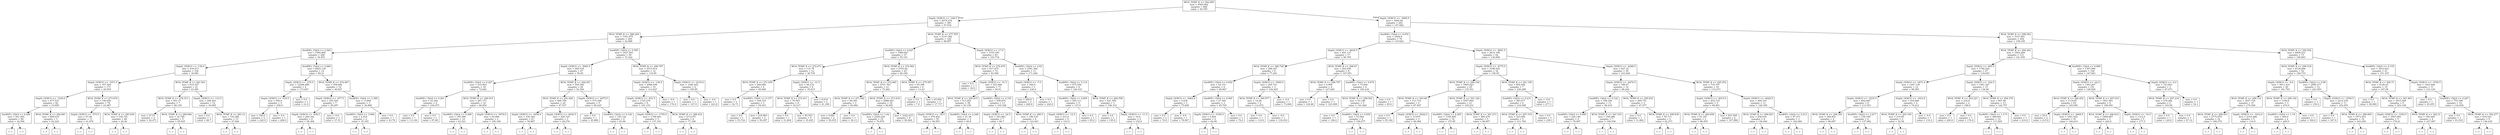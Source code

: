 digraph Tree {
node [shape=box] ;
0 [label="WOA_TEMP_K <= 292.695\nmse = 4565.662\nsamples = 668\nvalue = 94.785"] ;
1 [label="Depth_GEBCO <= -100.5\nmse = 2074.274\nsamples = 385\nvalue = 57.016"] ;
0 -> 1 [labeldistance=2.5, labelangle=45, headlabel="True"] ;
2 [label="WOA_TEMP_K <= 288.249\nmse = 1391.875\nsamples = 265\nvalue = 42.888"] ;
1 -> 2 ;
3 [label="SeaWIFs_ChlrA <= 2.364\nmse = 1004.884\nsamples = 206\nvalue = 34.453"] ;
2 -> 3 ;
4 [label="Depth_GEBCO <= -136.0\nmse = 418.473\nsamples = 192\nvalue = 30.981"] ;
3 -> 4 ;
5 [label="Depth_GEBCO <= -1071.5\nmse = 357.529\nsamples = 171\nvalue = 29.054"] ;
4 -> 5 ;
6 [label="Depth_GEBCO <= -1236.0\nmse = 477.531\nsamples = 92\nvalue = 33.959"] ;
5 -> 6 ;
7 [label="SeaWIFs_ChlrA <= 0.406\nmse = 441.405\nsamples = 89\nvalue = 32.956"] ;
6 -> 7 ;
8 [label="(...)"] ;
7 -> 8 ;
125 [label="(...)"] ;
7 -> 125 ;
176 [label="WOA_TEMP_K <= 282.881\nmse = 669.016\nsamples = 3\nvalue = 62.224"] ;
6 -> 176 ;
177 [label="(...)"] ;
176 -> 177 ;
180 [label="(...)"] ;
176 -> 180 ;
181 [label="WOA_TEMP_K <= 273.676\nmse = 146.654\nsamples = 79\nvalue = 23.087"] ;
5 -> 181 ;
182 [label="Depth_GEBCO <= -575.5\nmse = 67.46\nsamples = 11\nvalue = 41.479"] ;
181 -> 182 ;
183 [label="(...)"] ;
182 -> 183 ;
184 [label="(...)"] ;
182 -> 184 ;
201 [label="WOA_TEMP_K <= 283.839\nmse = 102.741\nsamples = 68\nvalue = 20.46"] ;
181 -> 201 ;
202 [label="(...)"] ;
201 -> 202 ;
261 [label="(...)"] ;
201 -> 261 ;
278 [label="WOA_TEMP_K <= 281.561\nmse = 633.527\nsamples = 21\nvalue = 43.481"] ;
4 -> 278 ;
279 [label="WOA_TEMP_K <= 276.513\nmse = 451.37\nsamples = 7\nvalue = 68.159"] ;
278 -> 279 ;
280 [label="mse = 27.53\nsamples = 2\nvalue = 44.471"] ;
279 -> 280 ;
281 [label="WOA_TEMP_K <= 280.884\nmse = 32.789\nsamples = 5\nvalue = 85.925"] ;
279 -> 281 ;
282 [label="(...)"] ;
281 -> 282 ;
283 [label="(...)"] ;
281 -> 283 ;
290 [label="Depth_GEBCO <= -133.5\nmse = 248.463\nsamples = 14\nvalue = 30.685"] ;
278 -> 290 ;
291 [label="mse = 0.0\nsamples = 1\nvalue = 68.7"] ;
290 -> 291 ;
292 [label="WOA_TEMP_K <= 283.12\nmse = 143.482\nsamples = 13\nvalue = 27.644"] ;
290 -> 292 ;
293 [label="(...)"] ;
292 -> 293 ;
302 [label="(...)"] ;
292 -> 302 ;
309 [label="SeaWIFs_ChlrA <= 2.846\nmse = 6825.134\nsamples = 14\nvalue = 85.21"] ;
3 -> 309 ;
310 [label="Depth_GEBCO <= -270.5\nmse = 12286.889\nsamples = 4\nvalue = 173.667"] ;
309 -> 310 ;
311 [label="Depth_GEBCO <= -519.5\nmse = 950.0\nsamples = 3\nvalue = 250.0"] ;
310 -> 311 ;
312 [label="mse = 100.0\nsamples = 2\nvalue = 220.0"] ;
311 -> 312 ;
313 [label="mse = 0.0\nsamples = 1\nvalue = 280.0"] ;
311 -> 313 ;
314 [label="mse = 0.0\nsamples = 1\nvalue = 21.0"] ;
310 -> 314 ;
315 [label="WOA_TEMP_K <= 274.007\nmse = 258.666\nsamples = 10\nvalue = 49.827"] ;
309 -> 315 ;
316 [label="Depth_GEBCO <= -477.5\nmse = 255.525\nsamples = 7\nvalue = 56.297"] ;
315 -> 316 ;
317 [label="Depth_GEBCO <= -638.5\nmse = 240.342\nsamples = 6\nvalue = 58.384"] ;
316 -> 317 ;
318 [label="(...)"] ;
317 -> 318 ;
319 [label="(...)"] ;
317 -> 319 ;
322 [label="mse = -0.0\nsamples = 1\nvalue = 37.51"] ;
316 -> 322 ;
323 [label="SeaWIFs_ChlrA <= 3.389\nmse = 13.809\nsamples = 3\nvalue = 36.888"] ;
315 -> 323 ;
324 [label="SeaWIFs_ChlrA <= 3.094\nmse = 2.418\nsamples = 2\nvalue = 35.165"] ;
323 -> 324 ;
325 [label="(...)"] ;
324 -> 325 ;
326 [label="(...)"] ;
324 -> 326 ;
327 [label="mse = 0.0\nsamples = 1\nvalue = 43.78"] ;
323 -> 327 ;
328 [label="SeaWIFs_ChlrA <= 0.595\nmse = 1627.593\nsamples = 59\nvalue = 72.322"] ;
2 -> 328 ;
329 [label="Depth_GEBCO <= -5005.5\nmse = 609.518\nsamples = 47\nvalue = 59.45"] ;
328 -> 329 ;
330 [label="SeaWIFs_ChlrA <= 0.227\nmse = 433.905\nsamples = 18\nvalue = 72.642"] ;
329 -> 330 ;
331 [label="SeaWIFs_ChlrA <= 0.201\nmse = 43.362\nsamples = 2\nvalue = 104.475"] ;
330 -> 331 ;
332 [label="mse = 0.0\nsamples = 1\nvalue = 111.06"] ;
331 -> 332 ;
333 [label="mse = 0.0\nsamples = 1\nvalue = 97.89"] ;
331 -> 333 ;
334 [label="WOA_TEMP_K <= 290.914\nmse = 287.173\nsamples = 16\nvalue = 66.854"] ;
330 -> 334 ;
335 [label="SeaWIFs_ChlrA <= 0.298\nmse = 185.386\nsamples = 14\nvalue = 63.521"] ;
334 -> 335 ;
336 [label="(...)"] ;
335 -> 336 ;
345 [label="(...)"] ;
335 -> 345 ;
352 [label="Depth_GEBCO <= -5070.0\nmse = 83.084\nsamples = 2\nvalue = 100.184"] ;
334 -> 352 ;
353 [label="(...)"] ;
352 -> 353 ;
354 [label="(...)"] ;
352 -> 354 ;
355 [label="WOA_TEMP_K <= 292.051\nmse = 559.304\nsamples = 29\nvalue = 52.304"] ;
329 -> 355 ;
356 [label="WOA_TEMP_K <= 291.928\nmse = 400.749\nsamples = 24\nvalue = 47.537"] ;
355 -> 356 ;
357 [label="Depth_GEBCO <= -4454.0\nmse = 330.362\nsamples = 21\nvalue = 50.667"] ;
356 -> 357 ;
358 [label="(...)"] ;
357 -> 358 ;
373 [label="(...)"] ;
357 -> 373 ;
398 [label="Depth_GEBCO <= -4430.5\nmse = 420.725\nsamples = 3\nvalue = 29.276"] ;
356 -> 398 ;
399 [label="(...)"] ;
398 -> 399 ;
400 [label="(...)"] ;
398 -> 400 ;
403 [label="Depth_GEBCO <= -4475.5\nmse = 575.308\nsamples = 5\nvalue = 80.225"] ;
355 -> 403 ;
404 [label="mse = 0.0\nsamples = 1\nvalue = 45.886"] ;
403 -> 404 ;
405 [label="SeaWIFs_ChlrA <= 0.142\nmse = 145.122\nsamples = 4\nvalue = 93.96"] ;
403 -> 405 ;
406 [label="(...)"] ;
405 -> 406 ;
407 [label="(...)"] ;
405 -> 407 ;
410 [label="WOA_TEMP_K <= 290.797\nmse = 2513.014\nsamples = 12\nvalue = 119.95"] ;
328 -> 410 ;
411 [label="Depth_GEBCO <= -139.5\nmse = 2096.058\nsamples = 10\nvalue = 112.627"] ;
410 -> 411 ;
412 [label="Depth_GEBCO <= -931.5\nmse = 1725.279\nsamples = 9\nvalue = 101.153"] ;
411 -> 412 ;
413 [label="Depth_GEBCO <= -1755.0\nmse = 1748.943\nsamples = 3\nvalue = 137.101"] ;
412 -> 413 ;
414 [label="(...)"] ;
413 -> 414 ;
415 [label="(...)"] ;
413 -> 415 ;
416 [label="WOA_TEMP_K <= 289.432\nmse = 273.675\nsamples = 6\nvalue = 77.188"] ;
412 -> 416 ;
417 [label="(...)"] ;
416 -> 417 ;
420 [label="(...)"] ;
416 -> 420 ;
425 [label="mse = -0.0\nsamples = 1\nvalue = 170.0"] ;
411 -> 425 ;
426 [label="Depth_GEBCO <= -2310.0\nmse = 1440.202\nsamples = 2\nvalue = 185.85"] ;
410 -> 426 ;
427 [label="mse = 0.0\nsamples = 1\nvalue = 147.9"] ;
426 -> 427 ;
428 [label="mse = -0.0\nsamples = 1\nvalue = 223.8"] ;
426 -> 428 ;
429 [label="WOA_TEMP_K <= 277.555\nmse = 2147.392\nsamples = 120\nvalue = 88.897"] ;
1 -> 429 ;
430 [label="SeaWIFs_ChlrA <= 0.627\nmse = 1900.647\nsamples = 37\nvalue = 55.101"] ;
429 -> 430 ;
431 [label="WOA_TEMP_K <= 272.071\nmse = 131.79\nsamples = 12\nvalue = 38.739"] ;
430 -> 431 ;
432 [label="WOA_TEMP_K <= 271.655\nmse = 206.069\nsamples = 4\nvalue = 49.984"] ;
431 -> 432 ;
433 [label="mse = 0.0\nsamples = 1\nvalue = 32.71"] ;
432 -> 433 ;
434 [label="SeaWIFs_ChlrA <= 0.157\nmse = 164.335\nsamples = 3\nvalue = 54.303"] ;
432 -> 434 ;
435 [label="mse = 0.0\nsamples = 1\nvalue = 53.722"] ;
434 -> 435 ;
436 [label="mse = 218.963\nsamples = 2\nvalue = 54.497"] ;
434 -> 436 ;
437 [label="Depth_GEBCO <= -31.5\nmse = 66.272\nsamples = 8\nvalue = 35.615"] ;
431 -> 437 ;
438 [label="WOA_TEMP_K <= 272.411\nmse = 70.563\nsamples = 6\nvalue = 34.517"] ;
437 -> 438 ;
439 [label="mse = 0.0\nsamples = 1\nvalue = 31.604"] ;
438 -> 439 ;
440 [label="mse = 85.553\nsamples = 5\nvalue = 35.245"] ;
438 -> 440 ;
441 [label="mse = 8.619\nsamples = 2\nvalue = 41.108"] ;
437 -> 441 ;
442 [label="WOA_TEMP_K <= 274.062\nmse = 2793.62\nsamples = 25\nvalue = 66.169"] ;
430 -> 442 ;
443 [label="WOA_TEMP_K <= 272.065\nmse = 2701.763\nsamples = 21\nvalue = 75.262"] ;
442 -> 443 ;
444 [label="WOA_TEMP_K <= 271.492\nmse = 99.393\nsamples = 3\nvalue = 40.082"] ;
443 -> 444 ;
445 [label="mse = 0.681\nsamples = 2\nvalue = 50.035"] ;
444 -> 445 ;
446 [label="mse = 0.0\nsamples = 1\nvalue = 30.13"] ;
444 -> 446 ;
447 [label="WOA_TEMP_K <= 273.418\nmse = 2888.441\nsamples = 18\nvalue = 80.891"] ;
443 -> 447 ;
448 [label="SeaWIFs_ChlrA <= 1.62\nmse = 2229.229\nsamples = 10\nvalue = 70.976"] ;
447 -> 448 ;
449 [label="(...)"] ;
448 -> 449 ;
450 [label="(...)"] ;
448 -> 450 ;
451 [label="mse = 3322.415\nsamples = 8\nvalue = 90.044"] ;
447 -> 451 ;
452 [label="WOA_TEMP_K <= 275.957\nmse = 65.396\nsamples = 4\nvalue = 13.43"] ;
442 -> 452 ;
453 [label="mse = 0.0\nsamples = 1\nvalue = 7.0"] ;
452 -> 453 ;
454 [label="mse = 63.054\nsamples = 3\nvalue = 17.717"] ;
452 -> 454 ;
455 [label="Depth_GEBCO <= -17.0\nmse = 1535.185\nsamples = 83\nvalue = 103.716"] ;
429 -> 455 ;
456 [label="WOA_TEMP_K <= 279.479\nmse = 617.475\nsamples = 72\nvalue = 93.549"] ;
455 -> 456 ;
457 [label="mse = 0.0\nsamples = 1\nvalue = 18.0"] ;
456 -> 457 ;
458 [label="Depth_GEBCO <= -31.5\nmse = 523.906\nsamples = 71\nvalue = 94.91"] ;
456 -> 458 ;
459 [label="WOA_TEMP_K <= 290.415\nmse = 513.503\nsamples = 58\nvalue = 93.156"] ;
458 -> 459 ;
460 [label="Depth_GEBCO <= -39.5\nmse = 479.452\nsamples = 55\nvalue = 94.953"] ;
459 -> 460 ;
461 [label="(...)"] ;
460 -> 461 ;
526 [label="(...)"] ;
460 -> 526 ;
541 [label="SeaWIFs_ChlrA <= 2.248\nmse = 21.36\nsamples = 3\nvalue = 60.8"] ;
459 -> 541 ;
542 [label="(...)"] ;
541 -> 542 ;
543 [label="(...)"] ;
541 -> 543 ;
546 [label="SeaWIFs_ChlrA <= 2.191\nmse = 458.874\nsamples = 13\nvalue = 105.328"] ;
458 -> 546 ;
547 [label="Depth_GEBCO <= -24.5\nmse = 343.883\nsamples = 7\nvalue = 94.7"] ;
546 -> 547 ;
548 [label="(...)"] ;
547 -> 548 ;
557 [label="(...)"] ;
547 -> 557 ;
558 [label="WOA_TEMP_K <= 289.5\nmse = 148.534\nsamples = 6\nvalue = 123.041"] ;
546 -> 558 ;
559 [label="(...)"] ;
558 -> 559 ;
562 [label="(...)"] ;
558 -> 562 ;
569 [label="SeaWIFs_ChlrA <= 2.62\nmse = 2381.384\nsamples = 11\nvalue = 171.294"] ;
455 -> 569 ;
570 [label="Depth_GEBCO <= -7.5\nmse = 544.0\nsamples = 3\nvalue = 236.0"] ;
569 -> 570 ;
571 [label="mse = 400.0\nsamples = 2\nvalue = 260.0"] ;
570 -> 571 ;
572 [label="mse = 0.0\nsamples = 1\nvalue = 220.0"] ;
570 -> 572 ;
573 [label="SeaWIFs_ChlrA <= 5.114\nmse = 675.556\nsamples = 8\nvalue = 144.333"] ;
569 -> 573 ;
574 [label="SeaWIFs_ChlrA <= 4.805\nmse = 545.111\nsamples = 5\nvalue = 137.0"] ;
573 -> 574 ;
575 [label="Depth_GEBCO <= -12.5\nmse = 233.0\nsamples = 4\nvalue = 143.5"] ;
574 -> 575 ;
576 [label="(...)"] ;
575 -> 576 ;
577 [label="(...)"] ;
575 -> 577 ;
582 [label="mse = 0.0\nsamples = 1\nvalue = 85.0"] ;
574 -> 582 ;
583 [label="WOA_TEMP_K <= 284.558\nmse = 421.556\nsamples = 3\nvalue = 166.333"] ;
573 -> 583 ;
584 [label="mse = 0.0\nsamples = 1\nvalue = 195.0"] ;
583 -> 584 ;
585 [label="Depth_GEBCO <= -11.5\nmse = 16.0\nsamples = 2\nvalue = 152.0"] ;
583 -> 585 ;
586 [label="(...)"] ;
585 -> 586 ;
587 [label="(...)"] ;
585 -> 587 ;
588 [label="Depth_GEBCO <= -3908.5\nmse = 3260.46\nsamples = 283\nvalue = 147.662"] ;
0 -> 588 [labeldistance=2.5, labelangle=-45, headlabel="False"] ;
589 [label="SeaWIFs_ChlrA <= 0.076\nmse = 2500.8\nsamples = 79\nvalue = 119.922"] ;
588 -> 589 ;
590 [label="Depth_GEBCO <= -4830.5\nmse = 481.137\nsamples = 17\nvalue = 90.705"] ;
589 -> 590 ;
591 [label="WOA_TEMP_K <= 300.728\nmse = 286.247\nsamples = 9\nvalue = 77.291"] ;
590 -> 591 ;
592 [label="SeaWIFs_ChlrA <= 0.052\nmse = 42.151\nsamples = 6\nvalue = 69.967"] ;
591 -> 592 ;
593 [label="Depth_GEBCO <= -5662.0\nmse = 5.439\nsamples = 3\nvalue = 75.649"] ;
592 -> 593 ;
594 [label="mse = 0.0\nsamples = 2\nvalue = 74.0"] ;
593 -> 594 ;
595 [label="mse = -0.0\nsamples = 1\nvalue = 78.947"] ;
593 -> 595 ;
596 [label="SeaWIFs_ChlrA <= 0.065\nmse = 27.305\nsamples = 3\nvalue = 65.705"] ;
592 -> 596 ;
597 [label="Depth_GEBCO <= -5356.5\nmse = 5.826\nsamples = 2\nvalue = 62.94"] ;
596 -> 597 ;
598 [label="(...)"] ;
597 -> 598 ;
599 [label="(...)"] ;
597 -> 599 ;
600 [label="mse = 0.0\nsamples = 1\nvalue = 74.0"] ;
596 -> 600 ;
601 [label="Depth_GEBCO <= -5095.0\nmse = 295.721\nsamples = 3\nvalue = 102.925"] ;
591 -> 601 ;
602 [label="WOA_TEMP_K <= 300.977\nmse = 14.28\nsamples = 2\nvalue = 112.672"] ;
601 -> 602 ;
603 [label="mse = 0.0\nsamples = 1\nvalue = 110.0"] ;
602 -> 603 ;
604 [label="mse = -0.0\nsamples = 1\nvalue = 118.016"] ;
602 -> 604 ;
605 [label="mse = -0.0\nsamples = 1\nvalue = 73.684"] ;
601 -> 605 ;
606 [label="WOA_TEMP_K <= 298.47\nmse = 202.936\nsamples = 8\nvalue = 107.951"] ;
590 -> 606 ;
607 [label="WOA_TEMP_K <= 296.707\nmse = 4.999\nsamples = 2\nvalue = 127.244"] ;
606 -> 607 ;
608 [label="mse = 0.0\nsamples = 1\nvalue = 129.48"] ;
607 -> 608 ;
609 [label="mse = 0.0\nsamples = 1\nvalue = 125.008"] ;
607 -> 609 ;
610 [label="SeaWIFs_ChlrA <= 0.074\nmse = 73.664\nsamples = 6\nvalue = 100.234"] ;
606 -> 610 ;
611 [label="WOA_TEMP_K <= 299.502\nmse = 53.199\nsamples = 5\nvalue = 101.926"] ;
610 -> 611 ;
612 [label="mse = 0.0\nsamples = 1\nvalue = 108.4"] ;
611 -> 612 ;
613 [label="SeaWIFs_ChlrA <= 0.054\nmse = 53.004\nsamples = 4\nvalue = 100.077"] ;
611 -> 613 ;
614 [label="(...)"] ;
613 -> 614 ;
615 [label="(...)"] ;
613 -> 615 ;
618 [label="mse = 0.0\nsamples = 1\nvalue = 85.0"] ;
610 -> 618 ;
619 [label="Depth_GEBCO <= -4691.5\nmse = 2814.198\nsamples = 62\nvalue = 130.668"] ;
589 -> 619 ;
620 [label="Depth_GEBCO <= -4775.0\nmse = 3198.525\nsamples = 32\nvalue = 156.45"] ;
619 -> 620 ;
621 [label="WOA_TEMP_K <= 296.338\nmse = 1865.023\nsamples = 25\nvalue = 135.351"] ;
620 -> 621 ;
622 [label="WOA_TEMP_K <= 293.08\nmse = 113.714\nsamples = 4\nvalue = 87.597"] ;
621 -> 622 ;
623 [label="mse = 0.0\nsamples = 1\nvalue = 65.164"] ;
622 -> 623 ;
624 [label="Depth_GEBCO <= -5022.0\nmse = 15.675\nsamples = 3\nvalue = 92.084"] ;
622 -> 624 ;
625 [label="(...)"] ;
624 -> 625 ;
628 [label="(...)"] ;
624 -> 628 ;
629 [label="WOA_TEMP_K <= 301.126\nmse = 1657.944\nsamples = 21\nvalue = 145.231"] ;
621 -> 629 ;
630 [label="SeaWIFs_ChlrA <= 0.265\nmse = 1195.485\nsamples = 16\nvalue = 157.85"] ;
629 -> 630 ;
631 [label="(...)"] ;
630 -> 631 ;
656 [label="(...)"] ;
630 -> 656 ;
661 [label="WOA_TEMP_K <= 301.273\nmse = 480.279\nsamples = 5\nvalue = 96.857"] ;
629 -> 661 ;
662 [label="(...)"] ;
661 -> 662 ;
663 [label="(...)"] ;
661 -> 663 ;
670 [label="WOA_TEMP_K <= 301.158\nmse = 854.058\nsamples = 7\nvalue = 230.298"] ;
620 -> 670 ;
671 [label="SeaWIFs_ChlrA <= 0.231\nmse = 383.077\nsamples = 6\nvalue = 218.598"] ;
670 -> 671 ;
672 [label="WOA_TEMP_K <= 297.319\nmse = 323.956\nsamples = 5\nvalue = 211.764"] ;
671 -> 672 ;
673 [label="(...)"] ;
672 -> 673 ;
674 [label="(...)"] ;
672 -> 674 ;
679 [label="mse = 0.0\nsamples = 1\nvalue = 239.1"] ;
671 -> 679 ;
680 [label="mse = -0.0\nsamples = 1\nvalue = 277.1"] ;
670 -> 680 ;
681 [label="Depth_GEBCO <= -4289.5\nmse = 927.16\nsamples = 30\nvalue = 103.044"] ;
619 -> 681 ;
682 [label="Depth_GEBCO <= -4470.5\nmse = 789.67\nsamples = 14\nvalue = 88.242"] ;
681 -> 682 ;
683 [label="SeaWIFs_ChlrA <= 0.122\nmse = 358.349\nsamples = 11\nvalue = 99.219"] ;
682 -> 683 ;
684 [label="SeaWIFs_ChlrA <= 0.089\nmse = 326.146\nsamples = 4\nvalue = 79.097"] ;
683 -> 684 ;
685 [label="(...)"] ;
684 -> 685 ;
686 [label="(...)"] ;
684 -> 686 ;
691 [label="WOA_TEMP_K <= 301.519\nmse = 169.289\nsamples = 7\nvalue = 106.536"] ;
683 -> 691 ;
692 [label="(...)"] ;
691 -> 692 ;
701 [label="(...)"] ;
691 -> 701 ;
704 [label="WOA_TEMP_K <= 295.832\nmse = 260.751\nsamples = 3\nvalue = 47.077"] ;
682 -> 704 ;
705 [label="mse = 0.0\nsamples = 1\nvalue = 31.882"] ;
704 -> 705 ;
706 [label="WOA_TEMP_K <= 299.839\nmse = 59.711\nsamples = 2\nvalue = 62.273"] ;
704 -> 706 ;
707 [label="(...)"] ;
706 -> 707 ;
708 [label="(...)"] ;
706 -> 708 ;
709 [label="WOA_TEMP_K <= 295.552\nmse = 710.197\nsamples = 16\nvalue = 115.273"] ;
681 -> 709 ;
710 [label="Depth_GEBCO <= -4015.0\nmse = 452.735\nsamples = 5\nvalue = 94.491"] ;
709 -> 710 ;
711 [label="WOA_TEMP_K <= 294.858\nmse = 53.187\nsamples = 3\nvalue = 86.455"] ;
710 -> 711 ;
712 [label="(...)"] ;
711 -> 712 ;
715 [label="(...)"] ;
711 -> 715 ;
716 [label="mse = 831.595\nsamples = 2\nvalue = 107.886"] ;
710 -> 716 ;
717 [label="Depth_GEBCO <= -4029.5\nmse = 494.335\nsamples = 11\nvalue = 126.356"] ;
709 -> 717 ;
718 [label="WOA_TEMP_K <= 299.923\nmse = 256.016\nsamples = 8\nvalue = 138.492"] ;
717 -> 718 ;
719 [label="(...)"] ;
718 -> 719 ;
726 [label="(...)"] ;
718 -> 726 ;
733 [label="SeaWIFs_ChlrA <= 0.213\nmse = 87.271\nsamples = 3\nvalue = 102.084"] ;
717 -> 733 ;
734 [label="(...)"] ;
733 -> 734 ;
737 [label="(...)"] ;
733 -> 737 ;
738 [label="WOA_TEMP_K <= 298.362\nmse = 3147.601\nsamples = 204\nvalue = 158.109"] ;
588 -> 738 ;
739 [label="WOA_TEMP_K <= 294.442\nmse = 1602.209\nsamples = 131\nvalue = 141.059"] ;
738 -> 739 ;
740 [label="Depth_GEBCO <= -845.5\nmse = 1746.526\nsamples = 27\nvalue = 118.625"] ;
739 -> 740 ;
741 [label="Depth_GEBCO <= -2671.0\nmse = 1267.139\nsamples = 12\nvalue = 98.565"] ;
740 -> 741 ;
742 [label="Depth_GEBCO <= -3235.5\nmse = 892.065\nsamples = 8\nvalue = 113.551"] ;
741 -> 742 ;
743 [label="WOA_TEMP_K <= 294.391\nmse = 348.493\nsamples = 4\nvalue = 86.097"] ;
742 -> 743 ;
744 [label="(...)"] ;
743 -> 744 ;
749 [label="(...)"] ;
743 -> 749 ;
750 [label="SeaWIFs_ChlrA <= 2.417\nmse = 158.199\nsamples = 4\nvalue = 137.082"] ;
742 -> 750 ;
751 [label="(...)"] ;
750 -> 751 ;
756 [label="(...)"] ;
750 -> 756 ;
757 [label="Depth_GEBCO <= -1812.0\nmse = 918.666\nsamples = 4\nvalue = 74.212"] ;
741 -> 757 ;
758 [label="WOA_TEMP_K <= 293.169\nmse = 219.65\nsamples = 3\nvalue = 52.56"] ;
757 -> 758 ;
759 [label="(...)"] ;
758 -> 759 ;
760 [label="(...)"] ;
758 -> 760 ;
761 [label="mse = -0.0\nsamples = 1\nvalue = 110.3"] ;
757 -> 761 ;
762 [label="Depth_GEBCO <= -162.5\nmse = 1481.347\nsamples = 15\nvalue = 136.94"] ;
740 -> 762 ;
763 [label="WOA_TEMP_K <= 293.221\nmse = 216.0\nsamples = 2\nvalue = 188.0"] ;
762 -> 763 ;
764 [label="mse = 0.0\nsamples = 1\nvalue = 200.0"] ;
763 -> 764 ;
765 [label="mse = 0.0\nsamples = 1\nvalue = 170.0"] ;
763 -> 765 ;
766 [label="WOA_TEMP_K <= 294.376\nmse = 907.48\nsamples = 13\nvalue = 122.757"] ;
762 -> 766 ;
767 [label="SeaWIFs_ChlrA <= 1.173\nmse = 486.801\nsamples = 12\nvalue = 117.625"] ;
766 -> 767 ;
768 [label="(...)"] ;
767 -> 768 ;
775 [label="(...)"] ;
767 -> 775 ;
778 [label="mse = 0.0\nsamples = 1\nvalue = 210.0"] ;
766 -> 778 ;
779 [label="SeaWIFs_ChlrA <= 6.869\nmse = 1367.084\nsamples = 104\nvalue = 147.683"] ;
739 -> 779 ;
780 [label="Depth_GEBCO <= -22.0\nmse = 1303.267\nsamples = 101\nvalue = 148.929"] ;
779 -> 780 ;
781 [label="WOA_TEMP_K <= 294.452\nmse = 1118.87\nsamples = 93\nvalue = 145.656"] ;
780 -> 781 ;
782 [label="mse = 25.0\nsamples = 2\nvalue = 215.0"] ;
781 -> 782 ;
783 [label="Depth_GEBCO <= -2809.5\nmse = 1061.923\nsamples = 91\nvalue = 144.614"] ;
781 -> 783 ;
784 [label="(...)"] ;
783 -> 784 ;
811 [label="(...)"] ;
783 -> 811 ;
918 [label="WOA_TEMP_K <= 297.016\nmse = 1821.901\nsamples = 8\nvalue = 189.091"] ;
780 -> 918 ;
919 [label="WOA_TEMP_K <= 296.814\nmse = 1866.667\nsamples = 3\nvalue = 220.0"] ;
918 -> 919 ;
920 [label="(...)"] ;
919 -> 920 ;
921 [label="(...)"] ;
919 -> 921 ;
922 [label="Depth_GEBCO <= -16.5\nmse = 1312.5\nsamples = 5\nvalue = 177.5"] ;
918 -> 922 ;
923 [label="(...)"] ;
922 -> 923 ;
924 [label="(...)"] ;
922 -> 924 ;
925 [label="Depth_GEBCO <= -4.0\nmse = 723.803\nsamples = 3\nvalue = 87.073"] ;
779 -> 925 ;
926 [label="WOA_TEMP_K <= 297.216\nmse = 270.266\nsamples = 2\nvalue = 103.56"] ;
925 -> 926 ;
927 [label="mse = 0.0\nsamples = 1\nvalue = 120.0"] ;
926 -> 927 ;
928 [label="mse = 0.0\nsamples = 1\nvalue = 87.12"] ;
926 -> 928 ;
929 [label="mse = 0.0\nsamples = 1\nvalue = 54.1"] ;
925 -> 929 ;
930 [label="WOA_TEMP_K <= 300.542\nmse = 4400.531\nsamples = 73\nvalue = 184.863"] ;
738 -> 930 ;
931 [label="WOA_TEMP_K <= 299.518\nmse = 4136.006\nsamples = 52\nvalue = 196.733"] ;
930 -> 931 ;
932 [label="Depth_GEBCO <= -9.0\nmse = 3611.433\nsamples = 40\nvalue = 181.793"] ;
931 -> 932 ;
933 [label="WOA_TEMP_K <= 299.112\nmse = 3257.716\nsamples = 37\nvalue = 176.364"] ;
932 -> 933 ;
934 [label="WOA_TEMP_K <= 298.451\nmse = 2775.879\nsamples = 32\nvalue = 184.374"] ;
933 -> 934 ;
935 [label="(...)"] ;
934 -> 935 ;
936 [label="(...)"] ;
934 -> 936 ;
969 [label="Depth_GEBCO <= -1612.0\nmse = 2314.286\nsamples = 5\nvalue = 110.0"] ;
933 -> 969 ;
970 [label="(...)"] ;
969 -> 970 ;
971 [label="(...)"] ;
969 -> 971 ;
978 [label="WOA_TEMP_K <= 299.102\nmse = 1100.0\nsamples = 3\nvalue = 270.0"] ;
932 -> 978 ;
979 [label="SeaWIFs_ChlrA <= 1.19\nmse = 400.0\nsamples = 2\nvalue = 240.0"] ;
978 -> 979 ;
980 [label="(...)"] ;
979 -> 980 ;
981 [label="(...)"] ;
979 -> 981 ;
982 [label="mse = 0.0\nsamples = 1\nvalue = 300.0"] ;
978 -> 982 ;
983 [label="SeaWIFs_ChlrA <= 0.08\nmse = 2885.277\nsamples = 12\nvalue = 243.593"] ;
931 -> 983 ;
984 [label="mse = 0.0\nsamples = 1\nvalue = 150.0"] ;
983 -> 984 ;
985 [label="Depth_GEBCO <= -3794.5\nmse = 2210.235\nsamples = 11\nvalue = 252.953"] ;
983 -> 985 ;
986 [label="mse = 0.0\nsamples = 1\nvalue = 307.9"] ;
985 -> 986 ;
987 [label="WOA_TEMP_K <= 299.665\nmse = 1973.453\nsamples = 10\nvalue = 243.256"] ;
985 -> 987 ;
988 [label="(...)"] ;
987 -> 988 ;
989 [label="(...)"] ;
987 -> 989 ;
998 [label="SeaWIFs_ChlrA <= 0.155\nmse = 3612.621\nsamples = 21\nvalue = 151.107"] ;
930 -> 998 ;
999 [label="WOA_TEMP_K <= 300.71\nmse = 4126.25\nsamples = 10\nvalue = 187.08"] ;
998 -> 999 ;
1000 [label="mse = 0.0\nsamples = 1\nvalue = 90.909"] ;
999 -> 1000 ;
1001 [label="WOA_TEMP_K <= 301.993\nmse = 3015.569\nsamples = 9\nvalue = 203.109"] ;
999 -> 1001 ;
1002 [label="Depth_GEBCO <= -1545.5\nmse = 3567.083\nsamples = 5\nvalue = 178.21"] ;
1001 -> 1002 ;
1003 [label="(...)"] ;
1002 -> 1003 ;
1010 [label="(...)"] ;
1002 -> 1010 ;
1011 [label="WOA_TEMP_K <= 302.31\nmse = 160.448\nsamples = 4\nvalue = 237.967"] ;
1001 -> 1011 ;
1012 [label="(...)"] ;
1011 -> 1012 ;
1015 [label="(...)"] ;
1011 -> 1015 ;
1018 [label="Depth_GEBCO <= -3759.5\nmse = 1423.844\nsamples = 11\nvalue = 123.129"] ;
998 -> 1018 ;
1019 [label="mse = 0.0\nsamples = 1\nvalue = 45.455"] ;
1018 -> 1019 ;
1020 [label="SeaWIFs_ChlrA <= 0.207\nmse = 753.399\nsamples = 10\nvalue = 132.838"] ;
1018 -> 1020 ;
1021 [label="mse = 0.0\nsamples = 1\nvalue = 81.818"] ;
1020 -> 1021 ;
1022 [label="WOA_TEMP_K <= 302.277\nmse = 618.523\nsamples = 9\nvalue = 136.239"] ;
1020 -> 1022 ;
1023 [label="(...)"] ;
1022 -> 1023 ;
1036 [label="(...)"] ;
1022 -> 1036 ;
}